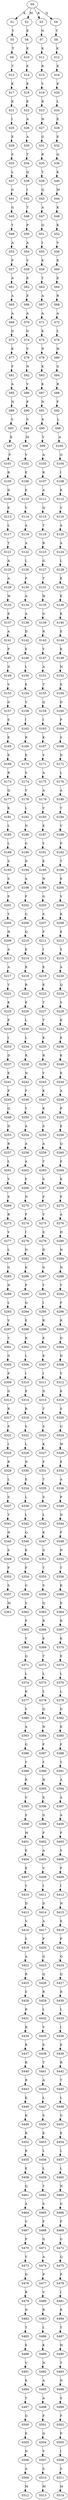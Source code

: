 strict digraph  {
	S0 -> S1 [ label = K ];
	S0 -> S2 [ label = M ];
	S0 -> S3 [ label = R ];
	S0 -> S4 [ label = Q ];
	S1 -> S5 [ label = Y ];
	S2 -> S6 [ label = E ];
	S3 -> S7 [ label = N ];
	S4 -> S8 [ label = T ];
	S5 -> S9 [ label = T ];
	S6 -> S10 [ label = E ];
	S7 -> S11 [ label = K ];
	S8 -> S12 [ label = K ];
	S9 -> S13 [ label = T ];
	S10 -> S14 [ label = E ];
	S11 -> S15 [ label = R ];
	S12 -> S16 [ label = E ];
	S13 -> S17 [ label = K ];
	S14 -> S18 [ label = E ];
	S15 -> S19 [ label = V ];
	S16 -> S20 [ label = E ];
	S17 -> S21 [ label = K ];
	S18 -> S22 [ label = E ];
	S19 -> S23 [ label = R ];
	S20 -> S24 [ label = L ];
	S21 -> S25 [ label = I ];
	S22 -> S26 [ label = A ];
	S23 -> S27 [ label = H ];
	S24 -> S28 [ label = E ];
	S25 -> S29 [ label = E ];
	S26 -> S30 [ label = A ];
	S27 -> S31 [ label = G ];
	S28 -> S32 [ label = E ];
	S29 -> S33 [ label = S ];
	S30 -> S34 [ label = T ];
	S31 -> S35 [ label = R ];
	S32 -> S36 [ label = Q ];
	S33 -> S37 [ label = L ];
	S34 -> S38 [ label = Q ];
	S35 -> S39 [ label = Y ];
	S36 -> S40 [ label = K ];
	S37 -> S41 [ label = G ];
	S38 -> S42 [ label = I ];
	S39 -> S43 [ label = Q ];
	S40 -> S44 [ label = M ];
	S41 -> S45 [ label = G ];
	S42 -> S46 [ label = T ];
	S43 -> S47 [ label = A ];
	S44 -> S48 [ label = K ];
	S45 -> S49 [ label = T ];
	S46 -> S50 [ label = P ];
	S47 -> S51 [ label = Q ];
	S48 -> S52 [ label = K ];
	S49 -> S53 [ label = A ];
	S50 -> S54 [ label = A ];
	S51 -> S55 [ label = I ];
	S52 -> S56 [ label = V ];
	S53 -> S57 [ label = P ];
	S54 -> S58 [ label = V ];
	S55 -> S59 [ label = K ];
	S56 -> S60 [ label = E ];
	S57 -> S61 [ label = A ];
	S58 -> S62 [ label = E ];
	S59 -> S63 [ label = T ];
	S60 -> S64 [ label = E ];
	S61 -> S65 [ label = A ];
	S62 -> S66 [ label = E ];
	S63 -> S67 [ label = A ];
	S64 -> S68 [ label = R ];
	S65 -> S69 [ label = A ];
	S66 -> S70 [ label = A ];
	S67 -> S71 [ label = A ];
	S68 -> S72 [ label = A ];
	S69 -> S73 [ label = D ];
	S70 -> S74 [ label = G ];
	S71 -> S75 [ label = K ];
	S72 -> S76 [ label = L ];
	S73 -> S77 [ label = K ];
	S74 -> S78 [ label = V ];
	S75 -> S79 [ label = N ];
	S76 -> S80 [ label = H ];
	S77 -> S81 [ label = F ];
	S78 -> S82 [ label = N ];
	S79 -> S83 [ label = K ];
	S80 -> S84 [ label = G ];
	S81 -> S85 [ label = A ];
	S82 -> S86 [ label = V ];
	S83 -> S87 [ label = K ];
	S84 -> S88 [ label = R ];
	S85 -> S89 [ label = N ];
	S86 -> S90 [ label = P ];
	S87 -> S91 [ label = N ];
	S88 -> S92 [ label = F ];
	S89 -> S93 [ label = S ];
	S90 -> S94 [ label = S ];
	S91 -> S95 [ label = K ];
	S92 -> S96 [ label = L ];
	S93 -> S97 [ label = E ];
	S94 -> S98 [ label = M ];
	S95 -> S99 [ label = V ];
	S96 -> S100 [ label = A ];
	S97 -> S101 [ label = F ];
	S98 -> S102 [ label = V ];
	S99 -> S103 [ label = A ];
	S100 -> S104 [ label = Q ];
	S101 -> S105 [ label = R ];
	S102 -> S106 [ label = E ];
	S103 -> S107 [ label = R ];
	S104 -> S108 [ label = I ];
	S105 -> S109 [ label = D ];
	S106 -> S110 [ label = E ];
	S107 -> S111 [ label = A ];
	S108 -> S112 [ label = K ];
	S109 -> S113 [ label = E ];
	S110 -> S114 [ label = V ];
	S111 -> S115 [ label = Q ];
	S112 -> S116 [ label = V ];
	S113 -> S117 [ label = L ];
	S114 -> S118 [ label = A ];
	S115 -> S119 [ label = T ];
	S116 -> S120 [ label = A ];
	S117 -> S121 [ label = T ];
	S118 -> S122 [ label = A ];
	S119 -> S123 [ label = R ];
	S120 -> S124 [ label = A ];
	S121 -> S125 [ label = A ];
	S122 -> S126 [ label = L ];
	S123 -> S127 [ label = G ];
	S124 -> S128 [ label = L ];
	S125 -> S129 [ label = A ];
	S126 -> S130 [ label = P ];
	S127 -> S131 [ label = T ];
	S128 -> S132 [ label = E ];
	S129 -> S133 [ label = W ];
	S130 -> S134 [ label = A ];
	S131 -> S135 [ label = H ];
	S132 -> S136 [ label = E ];
	S133 -> S137 [ label = E ];
	S134 -> S138 [ label = A ];
	S135 -> S139 [ label = G ];
	S136 -> S140 [ label = K ];
	S137 -> S141 [ label = A ];
	S138 -> S142 [ label = D ];
	S139 -> S143 [ label = R ];
	S140 -> S144 [ label = E ];
	S141 -> S145 [ label = P ];
	S142 -> S146 [ label = E ];
	S143 -> S147 [ label = Y ];
	S144 -> S148 [ label = K ];
	S145 -> S149 [ label = D ];
	S146 -> S150 [ label = L ];
	S147 -> S151 [ label = A ];
	S148 -> S152 [ label = N ];
	S149 -> S153 [ label = V ];
	S150 -> S154 [ label = E ];
	S151 -> S155 [ label = T ];
	S152 -> S156 [ label = E ];
	S153 -> S157 [ label = G ];
	S154 -> S158 [ label = V ];
	S155 -> S159 [ label = Q ];
	S156 -> S160 [ label = D ];
	S157 -> S161 [ label = S ];
	S158 -> S162 [ label = I ];
	S159 -> S163 [ label = I ];
	S160 -> S164 [ label = P ];
	S161 -> S165 [ label = E ];
	S162 -> S166 [ label = R ];
	S163 -> S167 [ label = K ];
	S164 -> S168 [ label = S ];
	S165 -> S169 [ label = E ];
	S166 -> S170 [ label = E ];
	S167 -> S171 [ label = V ];
	S168 -> S172 [ label = D ];
	S169 -> S173 [ label = R ];
	S170 -> S174 [ label = S ];
	S171 -> S175 [ label = A ];
	S172 -> S176 [ label = L ];
	S173 -> S177 [ label = Q ];
	S174 -> S178 [ label = V ];
	S175 -> S179 [ label = A ];
	S176 -> S180 [ label = A ];
	S177 -> S181 [ label = K ];
	S178 -> S182 [ label = L ];
	S179 -> S183 [ label = V ];
	S180 -> S184 [ label = T ];
	S181 -> S185 [ label = L ];
	S182 -> S186 [ label = N ];
	S183 -> S187 [ label = E ];
	S184 -> S188 [ label = V ];
	S185 -> S189 [ label = L ];
	S186 -> S190 [ label = G ];
	S187 -> S191 [ label = Y ];
	S188 -> S192 [ label = P ];
	S189 -> S193 [ label = S ];
	S190 -> S194 [ label = D ];
	S191 -> S195 [ label = E ];
	S192 -> S196 [ label = T ];
	S193 -> S197 [ label = S ];
	S194 -> S198 [ label = A ];
	S195 -> S199 [ label = N ];
	S196 -> S200 [ label = E ];
	S197 -> S201 [ label = F ];
	S198 -> S202 [ label = F ];
	S199 -> S203 [ label = G ];
	S200 -> S204 [ label = V ];
	S201 -> S205 [ label = Y ];
	S202 -> S206 [ label = G ];
	S203 -> S207 [ label = S ];
	S204 -> S208 [ label = K ];
	S205 -> S209 [ label = H ];
	S206 -> S210 [ label = Q ];
	S207 -> S211 [ label = F ];
	S208 -> S212 [ label = E ];
	S209 -> S213 [ label = A ];
	S210 -> S214 [ label = E ];
	S211 -> S215 [ label = I ];
	S212 -> S216 [ label = S ];
	S213 -> S217 [ label = A ];
	S214 -> S218 [ label = R ];
	S215 -> S219 [ label = E ];
	S216 -> S220 [ label = A ];
	S217 -> S221 [ label = Y ];
	S218 -> S222 [ label = R ];
	S219 -> S223 [ label = E ];
	S220 -> S224 [ label = Q ];
	S221 -> S225 [ label = K ];
	S222 -> S226 [ label = E ];
	S223 -> S227 [ label = T ];
	S224 -> S228 [ label = S ];
	S225 -> S229 [ label = P ];
	S226 -> S230 [ label = L ];
	S227 -> S231 [ label = T ];
	S228 -> S232 [ label = K ];
	S229 -> S233 [ label = I ];
	S230 -> S234 [ label = L ];
	S231 -> S235 [ label = K ];
	S232 -> S236 [ label = E ];
	S233 -> S237 [ label = D ];
	S234 -> S238 [ label = R ];
	S235 -> S239 [ label = R ];
	S236 -> S240 [ label = K ];
	S237 -> S241 [ label = E ];
	S238 -> S242 [ label = N ];
	S239 -> S243 [ label = Y ];
	S240 -> S244 [ label = E ];
	S241 -> S245 [ label = P ];
	S242 -> S246 [ label = F ];
	S243 -> S247 [ label = K ];
	S244 -> S248 [ label = A ];
	S245 -> S249 [ label = Q ];
	S246 -> S250 [ label = Y ];
	S247 -> S251 [ label = K ];
	S248 -> S252 [ label = P ];
	S249 -> S253 [ label = D ];
	S250 -> S254 [ label = A ];
	S251 -> S255 [ label = S ];
	S252 -> S256 [ label = E ];
	S253 -> S257 [ label = R ];
	S254 -> S258 [ label = A ];
	S255 -> S259 [ label = A ];
	S256 -> S260 [ label = Q ];
	S257 -> S261 [ label = L ];
	S258 -> S262 [ label = A ];
	S259 -> S263 [ label = T ];
	S260 -> S264 [ label = E ];
	S261 -> S265 [ label = V ];
	S262 -> S266 [ label = F ];
	S263 -> S267 [ label = G ];
	S264 -> S268 [ label = K ];
	S265 -> S269 [ label = E ];
	S266 -> S270 [ label = N ];
	S267 -> S271 [ label = F ];
	S268 -> S272 [ label = F ];
	S269 -> S273 [ label = R ];
	S270 -> S274 [ label = P ];
	S271 -> S275 [ label = Y ];
	S272 -> S276 [ label = A ];
	S273 -> S277 [ label = V ];
	S274 -> S278 [ label = I ];
	S275 -> S279 [ label = S ];
	S276 -> S280 [ label = H ];
	S277 -> S281 [ label = L ];
	S278 -> S282 [ label = N ];
	S279 -> S283 [ label = D ];
	S280 -> S284 [ label = N ];
	S281 -> S285 [ label = G ];
	S282 -> S286 [ label = K ];
	S283 -> S287 [ label = G ];
	S284 -> S288 [ label = N ];
	S285 -> S289 [ label = N ];
	S286 -> S290 [ label = P ];
	S287 -> S291 [ label = Y ];
	S288 -> S292 [ label = Y ];
	S289 -> S293 [ label = L ];
	S290 -> S294 [ label = Q ];
	S291 -> S295 [ label = I ];
	S292 -> S296 [ label = F ];
	S293 -> S297 [ label = V ];
	S294 -> S298 [ label = E ];
	S295 -> S299 [ label = R ];
	S296 -> S300 [ label = R ];
	S297 -> S301 [ label = T ];
	S298 -> S302 [ label = R ];
	S299 -> S303 [ label = E ];
	S300 -> S304 [ label = D ];
	S301 -> S305 [ label = G ];
	S302 -> S306 [ label = L ];
	S303 -> S307 [ label = E ];
	S304 -> S308 [ label = D ];
	S305 -> S309 [ label = F ];
	S306 -> S310 [ label = I ];
	S307 -> S311 [ label = I ];
	S308 -> S312 [ label = V ];
	S309 -> S313 [ label = G ];
	S310 -> S314 [ label = E ];
	S311 -> S315 [ label = D ];
	S312 -> S316 [ label = K ];
	S313 -> S317 [ label = R ];
	S314 -> S318 [ label = R ];
	S315 -> S319 [ label = T ];
	S316 -> S320 [ label = S ];
	S317 -> S321 [ label = P ];
	S318 -> S322 [ label = S ];
	S319 -> S323 [ label = S ];
	S320 -> S324 [ label = G ];
	S321 -> S325 [ label = I ];
	S322 -> S326 [ label = L ];
	S323 -> S327 [ label = K ];
	S324 -> S328 [ label = W ];
	S325 -> S329 [ label = R ];
	S326 -> S330 [ label = N ];
	S327 -> S331 [ label = F ];
	S328 -> S332 [ label = E ];
	S329 -> S333 [ label = L ];
	S330 -> S334 [ label = E ];
	S331 -> S335 [ label = T ];
	S332 -> S336 [ label = A ];
	S333 -> S337 [ label = S ];
	S334 -> S338 [ label = L ];
	S335 -> S339 [ label = S ];
	S336 -> S340 [ label = P ];
	S337 -> S341 [ label = T ];
	S338 -> S342 [ label = L ];
	S339 -> S343 [ label = L ];
	S340 -> S344 [ label = D ];
	S341 -> S345 [ label = N ];
	S342 -> S346 [ label = Q ];
	S343 -> S347 [ label = K ];
	S344 -> S348 [ label = F ];
	S345 -> S349 [ label = S ];
	S346 -> S350 [ label = K ];
	S347 -> S351 [ label = G ];
	S348 -> S352 [ label = N ];
	S349 -> S353 [ label = F ];
	S350 -> S354 [ label = F ];
	S351 -> S355 [ label = T ];
	S352 -> S356 [ label = T ];
	S353 -> S357 [ label = S ];
	S354 -> S358 [ label = G ];
	S355 -> S359 [ label = S ];
	S356 -> S360 [ label = K ];
	S357 -> S361 [ label = M ];
	S358 -> S362 [ label = S ];
	S359 -> S363 [ label = Q ];
	S360 -> S364 [ label = E ];
	S362 -> S365 [ label = P ];
	S363 -> S366 [ label = R ];
	S364 -> S367 [ label = R ];
	S365 -> S368 [ label = V ];
	S366 -> S369 [ label = E ];
	S367 -> S370 [ label = K ];
	S368 -> S371 [ label = Q ];
	S369 -> S372 [ label = T ];
	S370 -> S373 [ label = E ];
	S371 -> S374 [ label = L ];
	S372 -> S375 [ label = L ];
	S373 -> S376 [ label = L ];
	S374 -> S377 [ label = K ];
	S375 -> S378 [ label = L ];
	S376 -> S379 [ label = L ];
	S377 -> S380 [ label = V ];
	S378 -> S381 [ label = Q ];
	S379 -> S382 [ label = D ];
	S380 -> S383 [ label = A ];
	S381 -> S384 [ label = N ];
	S382 -> S385 [ label = E ];
	S383 -> S386 [ label = G ];
	S384 -> S387 [ label = F ];
	S385 -> S388 [ label = F ];
	S386 -> S389 [ label = Y ];
	S387 -> S390 [ label = Y ];
	S388 -> S391 [ label = Y ];
	S389 -> S392 [ label = R ];
	S390 -> S393 [ label = H ];
	S391 -> S394 [ label = A ];
	S392 -> S395 [ label = V ];
	S393 -> S396 [ label = S ];
	S394 -> S397 [ label = A ];
	S395 -> S398 [ label = S ];
	S396 -> S399 [ label = G ];
	S397 -> S400 [ label = A ];
	S398 -> S401 [ label = M ];
	S399 -> S402 [ label = F ];
	S400 -> S403 [ label = F ];
	S401 -> S404 [ label = E ];
	S402 -> S405 [ label = A ];
	S403 -> S406 [ label = S ];
	S404 -> S407 [ label = E ];
	S405 -> S408 [ label = V ];
	S406 -> S409 [ label = P ];
	S407 -> S410 [ label = Y ];
	S408 -> S411 [ label = I ];
	S409 -> S412 [ label = I ];
	S410 -> S413 [ label = D ];
	S411 -> S414 [ label = D ];
	S412 -> S415 [ label = N ];
	S413 -> S416 [ label = V ];
	S414 -> S417 [ label = A ];
	S415 -> S418 [ label = E ];
	S416 -> S419 [ label = S ];
	S417 -> S420 [ label = P ];
	S418 -> S421 [ label = P ];
	S419 -> S422 [ label = A ];
	S420 -> S423 [ label = Q ];
	S421 -> S424 [ label = Q ];
	S422 -> S425 [ label = R ];
	S423 -> S426 [ label = Q ];
	S424 -> S427 [ label = Q ];
	S425 -> S428 [ label = S ];
	S426 -> S429 [ label = R ];
	S427 -> S430 [ label = R ];
	S428 -> S431 [ label = R ];
	S429 -> S432 [ label = L ];
	S430 -> S433 [ label = L ];
	S431 -> S434 [ label = R ];
	S432 -> S435 [ label = V ];
	S433 -> S436 [ label = I ];
	S434 -> S437 [ label = R ];
	S435 -> S438 [ label = E ];
	S436 -> S439 [ label = E ];
	S437 -> S440 [ label = R ];
	S438 -> S441 [ label = T ];
	S439 -> S442 [ label = R ];
	S440 -> S443 [ label = R ];
	S441 -> S444 [ label = A ];
	S442 -> S445 [ label = T ];
	S443 -> S446 [ label = K ];
	S444 -> S447 [ label = L ];
	S445 -> S448 [ label = L ];
	S446 -> S449 [ label = K ];
	S447 -> S450 [ label = S ];
	S448 -> S451 [ label = G ];
	S449 -> S452 [ label = R ];
	S450 -> S453 [ label = E ];
	S451 -> S454 [ label = E ];
	S452 -> S455 [ label = R ];
	S453 -> S456 [ label = L ];
	S454 -> S457 [ label = L ];
	S455 -> S458 [ label = E ];
	S456 -> S459 [ label = L ];
	S457 -> S460 [ label = L ];
	S458 -> S461 [ label = Q ];
	S459 -> S462 [ label = T ];
	S460 -> S463 [ label = N ];
	S461 -> S464 [ label = A ];
	S462 -> S465 [ label = S ];
	S463 -> S466 [ label = G ];
	S464 -> S467 [ label = V ];
	S465 -> S468 [ label = F ];
	S466 -> S469 [ label = F ];
	S467 -> S470 [ label = P ];
	S468 -> S471 [ label = G ];
	S469 -> S472 [ label = G ];
	S470 -> S473 [ label = V ];
	S471 -> S474 [ label = A ];
	S472 -> S475 [ label = Q ];
	S473 -> S476 [ label = D ];
	S474 -> S477 [ label = P ];
	S475 -> S478 [ label = P ];
	S476 -> S479 [ label = R ];
	S477 -> S480 [ label = V ];
	S478 -> S481 [ label = I ];
	S479 -> S482 [ label = N ];
	S480 -> S483 [ label = R ];
	S481 -> S484 [ label = R ];
	S482 -> S485 [ label = T ];
	S483 -> S486 [ label = L ];
	S484 -> S487 [ label = Y ];
	S485 -> S488 [ label = E ];
	S486 -> S489 [ label = K ];
	S487 -> S490 [ label = H ];
	S488 -> S491 [ label = V ];
	S489 -> S492 [ label = N ];
	S490 -> S493 [ label = T ];
	S491 -> S494 [ label = K ];
	S492 -> S495 [ label = A ];
	S493 -> S496 [ label = N ];
	S494 -> S497 [ label = T ];
	S495 -> S498 [ label = A ];
	S496 -> S499 [ label = S ];
	S497 -> S500 [ label = Q ];
	S498 -> S501 [ label = F ];
	S499 -> S502 [ label = F ];
	S500 -> S503 [ label = E ];
	S501 -> S504 [ label = Q ];
	S502 -> S505 [ label = P ];
	S503 -> S506 [ label = N ];
	S504 -> S507 [ label = V ];
	S505 -> S508 [ label = I ];
	S506 -> S509 [ label = A ];
	S507 -> S510 [ label = S ];
	S508 -> S511 [ label = S ];
	S509 -> S512 [ label = M ];
	S510 -> S513 [ label = M ];
	S511 -> S514 [ label = M ];
}
